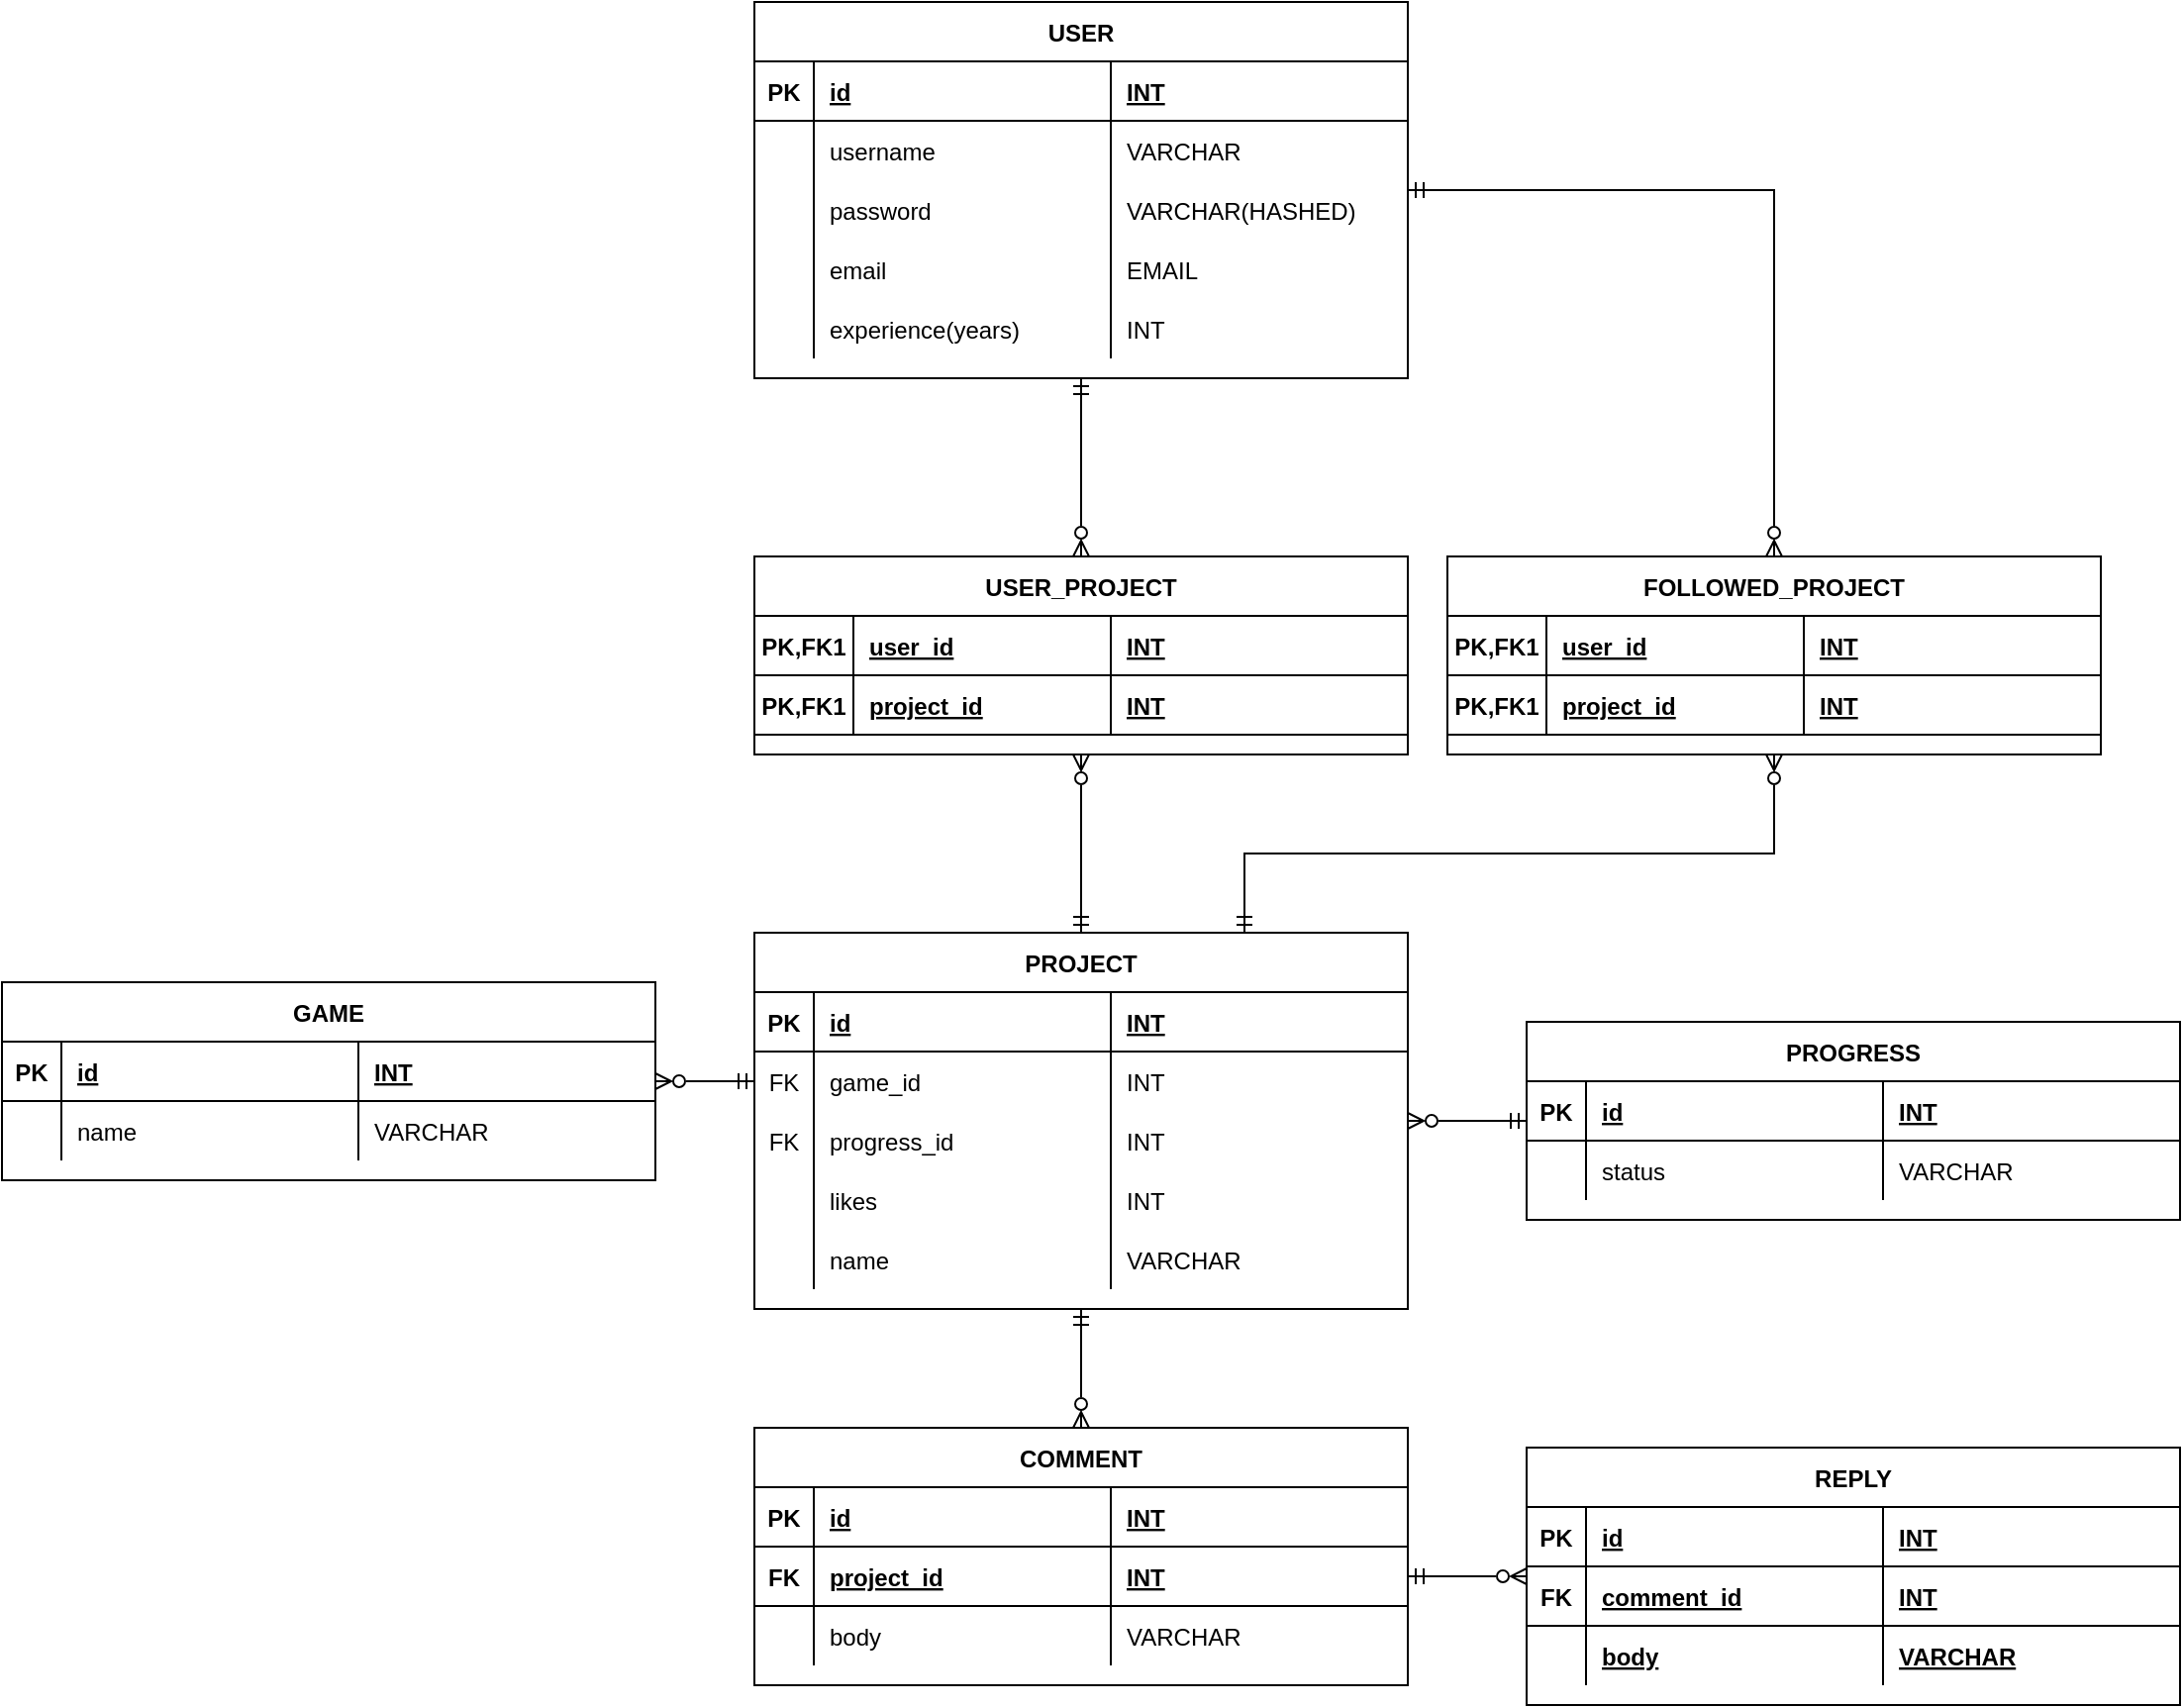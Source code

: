<mxfile scale="1.5" border="0" version="15.8.7" type="device"><diagram name="Page-1" id="9f46799a-70d6-7492-0946-bef42562c5a5"><mxGraphModel dx="1977" dy="1084" grid="1" gridSize="10" guides="1" tooltips="1" connect="1" arrows="1" fold="1" page="1" pageScale="1" pageWidth="1100" pageHeight="850" background="none" math="0" shadow="0"><root><mxCell id="0"/><mxCell id="1" parent="0"/><mxCell id="afd4-kFARXXkEoCBPE-Z-141" style="edgeStyle=orthogonalEdgeStyle;rounded=0;orthogonalLoop=1;jettySize=auto;html=1;entryX=0.5;entryY=0;entryDx=0;entryDy=0;startArrow=ERmandOne;startFill=0;endArrow=ERzeroToMany;endFill=0;" edge="1" parent="1" source="afd4-kFARXXkEoCBPE-Z-1" target="afd4-kFARXXkEoCBPE-Z-22"><mxGeometry relative="1" as="geometry"/></mxCell><mxCell id="afd4-kFARXXkEoCBPE-Z-145" style="edgeStyle=orthogonalEdgeStyle;rounded=0;orthogonalLoop=1;jettySize=auto;html=1;entryX=0.5;entryY=0;entryDx=0;entryDy=0;startArrow=ERmandOne;startFill=0;endArrow=ERzeroToMany;endFill=0;" edge="1" parent="1" source="afd4-kFARXXkEoCBPE-Z-1" target="afd4-kFARXXkEoCBPE-Z-72"><mxGeometry relative="1" as="geometry"/></mxCell><mxCell id="afd4-kFARXXkEoCBPE-Z-1" value="USER" style="shape=table;startSize=30;container=1;collapsible=1;childLayout=tableLayout;fixedRows=1;rowLines=0;fontStyle=1;align=center;resizeLast=1;" vertex="1" parent="1"><mxGeometry x="410" y="10" width="330" height="190" as="geometry"><mxRectangle x="410" y="10" width="70" height="30" as="alternateBounds"/></mxGeometry></mxCell><mxCell id="afd4-kFARXXkEoCBPE-Z-2" value="" style="shape=partialRectangle;collapsible=0;dropTarget=0;pointerEvents=0;fillColor=none;top=0;left=0;bottom=1;right=0;points=[[0,0.5],[1,0.5]];portConstraint=eastwest;" vertex="1" parent="afd4-kFARXXkEoCBPE-Z-1"><mxGeometry y="30" width="330" height="30" as="geometry"/></mxCell><mxCell id="afd4-kFARXXkEoCBPE-Z-3" value="PK" style="shape=partialRectangle;connectable=0;fillColor=none;top=0;left=0;bottom=0;right=0;fontStyle=1;overflow=hidden;" vertex="1" parent="afd4-kFARXXkEoCBPE-Z-2"><mxGeometry width="30" height="30" as="geometry"><mxRectangle width="30" height="30" as="alternateBounds"/></mxGeometry></mxCell><mxCell id="afd4-kFARXXkEoCBPE-Z-4" value="id" style="shape=partialRectangle;connectable=0;fillColor=none;top=0;left=0;bottom=0;right=0;align=left;spacingLeft=6;fontStyle=5;overflow=hidden;" vertex="1" parent="afd4-kFARXXkEoCBPE-Z-2"><mxGeometry x="30" width="150" height="30" as="geometry"><mxRectangle width="150" height="30" as="alternateBounds"/></mxGeometry></mxCell><mxCell id="afd4-kFARXXkEoCBPE-Z-17" value="INT" style="shape=partialRectangle;connectable=0;fillColor=none;top=0;left=0;bottom=0;right=0;align=left;spacingLeft=6;fontStyle=5;overflow=hidden;" vertex="1" parent="afd4-kFARXXkEoCBPE-Z-2"><mxGeometry x="180" width="150" height="30" as="geometry"><mxRectangle width="150" height="30" as="alternateBounds"/></mxGeometry></mxCell><mxCell id="afd4-kFARXXkEoCBPE-Z-5" value="" style="shape=partialRectangle;collapsible=0;dropTarget=0;pointerEvents=0;fillColor=none;top=0;left=0;bottom=0;right=0;points=[[0,0.5],[1,0.5]];portConstraint=eastwest;" vertex="1" parent="afd4-kFARXXkEoCBPE-Z-1"><mxGeometry y="60" width="330" height="30" as="geometry"/></mxCell><mxCell id="afd4-kFARXXkEoCBPE-Z-6" value="" style="shape=partialRectangle;connectable=0;fillColor=none;top=0;left=0;bottom=0;right=0;editable=1;overflow=hidden;" vertex="1" parent="afd4-kFARXXkEoCBPE-Z-5"><mxGeometry width="30" height="30" as="geometry"><mxRectangle width="30" height="30" as="alternateBounds"/></mxGeometry></mxCell><mxCell id="afd4-kFARXXkEoCBPE-Z-7" value="username" style="shape=partialRectangle;connectable=0;fillColor=none;top=0;left=0;bottom=0;right=0;align=left;spacingLeft=6;overflow=hidden;" vertex="1" parent="afd4-kFARXXkEoCBPE-Z-5"><mxGeometry x="30" width="150" height="30" as="geometry"><mxRectangle width="150" height="30" as="alternateBounds"/></mxGeometry></mxCell><mxCell id="afd4-kFARXXkEoCBPE-Z-18" value="VARCHAR" style="shape=partialRectangle;connectable=0;fillColor=none;top=0;left=0;bottom=0;right=0;align=left;spacingLeft=6;overflow=hidden;" vertex="1" parent="afd4-kFARXXkEoCBPE-Z-5"><mxGeometry x="180" width="150" height="30" as="geometry"><mxRectangle width="150" height="30" as="alternateBounds"/></mxGeometry></mxCell><mxCell id="afd4-kFARXXkEoCBPE-Z-8" value="" style="shape=partialRectangle;collapsible=0;dropTarget=0;pointerEvents=0;fillColor=none;top=0;left=0;bottom=0;right=0;points=[[0,0.5],[1,0.5]];portConstraint=eastwest;" vertex="1" parent="afd4-kFARXXkEoCBPE-Z-1"><mxGeometry y="90" width="330" height="30" as="geometry"/></mxCell><mxCell id="afd4-kFARXXkEoCBPE-Z-9" value="" style="shape=partialRectangle;connectable=0;fillColor=none;top=0;left=0;bottom=0;right=0;editable=1;overflow=hidden;" vertex="1" parent="afd4-kFARXXkEoCBPE-Z-8"><mxGeometry width="30" height="30" as="geometry"><mxRectangle width="30" height="30" as="alternateBounds"/></mxGeometry></mxCell><mxCell id="afd4-kFARXXkEoCBPE-Z-10" value="password" style="shape=partialRectangle;connectable=0;fillColor=none;top=0;left=0;bottom=0;right=0;align=left;spacingLeft=6;overflow=hidden;" vertex="1" parent="afd4-kFARXXkEoCBPE-Z-8"><mxGeometry x="30" width="150" height="30" as="geometry"><mxRectangle width="150" height="30" as="alternateBounds"/></mxGeometry></mxCell><mxCell id="afd4-kFARXXkEoCBPE-Z-19" value="VARCHAR(HASHED)" style="shape=partialRectangle;connectable=0;fillColor=none;top=0;left=0;bottom=0;right=0;align=left;spacingLeft=6;overflow=hidden;" vertex="1" parent="afd4-kFARXXkEoCBPE-Z-8"><mxGeometry x="180" width="150" height="30" as="geometry"><mxRectangle width="150" height="30" as="alternateBounds"/></mxGeometry></mxCell><mxCell id="afd4-kFARXXkEoCBPE-Z-11" value="" style="shape=partialRectangle;collapsible=0;dropTarget=0;pointerEvents=0;fillColor=none;top=0;left=0;bottom=0;right=0;points=[[0,0.5],[1,0.5]];portConstraint=eastwest;" vertex="1" parent="afd4-kFARXXkEoCBPE-Z-1"><mxGeometry y="120" width="330" height="30" as="geometry"/></mxCell><mxCell id="afd4-kFARXXkEoCBPE-Z-12" value="" style="shape=partialRectangle;connectable=0;fillColor=none;top=0;left=0;bottom=0;right=0;editable=1;overflow=hidden;" vertex="1" parent="afd4-kFARXXkEoCBPE-Z-11"><mxGeometry width="30" height="30" as="geometry"><mxRectangle width="30" height="30" as="alternateBounds"/></mxGeometry></mxCell><mxCell id="afd4-kFARXXkEoCBPE-Z-13" value="email" style="shape=partialRectangle;connectable=0;fillColor=none;top=0;left=0;bottom=0;right=0;align=left;spacingLeft=6;overflow=hidden;" vertex="1" parent="afd4-kFARXXkEoCBPE-Z-11"><mxGeometry x="30" width="150" height="30" as="geometry"><mxRectangle width="150" height="30" as="alternateBounds"/></mxGeometry></mxCell><mxCell id="afd4-kFARXXkEoCBPE-Z-20" value="EMAIL" style="shape=partialRectangle;connectable=0;fillColor=none;top=0;left=0;bottom=0;right=0;align=left;spacingLeft=6;overflow=hidden;" vertex="1" parent="afd4-kFARXXkEoCBPE-Z-11"><mxGeometry x="180" width="150" height="30" as="geometry"><mxRectangle width="150" height="30" as="alternateBounds"/></mxGeometry></mxCell><mxCell id="afd4-kFARXXkEoCBPE-Z-14" value="" style="shape=partialRectangle;collapsible=0;dropTarget=0;pointerEvents=0;fillColor=none;top=0;left=0;bottom=0;right=0;points=[[0,0.5],[1,0.5]];portConstraint=eastwest;" vertex="1" parent="afd4-kFARXXkEoCBPE-Z-1"><mxGeometry y="150" width="330" height="30" as="geometry"/></mxCell><mxCell id="afd4-kFARXXkEoCBPE-Z-15" value="" style="shape=partialRectangle;connectable=0;fillColor=none;top=0;left=0;bottom=0;right=0;editable=1;overflow=hidden;" vertex="1" parent="afd4-kFARXXkEoCBPE-Z-14"><mxGeometry width="30" height="30" as="geometry"><mxRectangle width="30" height="30" as="alternateBounds"/></mxGeometry></mxCell><mxCell id="afd4-kFARXXkEoCBPE-Z-16" value="experience(years)" style="shape=partialRectangle;connectable=0;fillColor=none;top=0;left=0;bottom=0;right=0;align=left;spacingLeft=6;overflow=hidden;" vertex="1" parent="afd4-kFARXXkEoCBPE-Z-14"><mxGeometry x="30" width="150" height="30" as="geometry"><mxRectangle width="150" height="30" as="alternateBounds"/></mxGeometry></mxCell><mxCell id="afd4-kFARXXkEoCBPE-Z-21" value="INT" style="shape=partialRectangle;connectable=0;fillColor=none;top=0;left=0;bottom=0;right=0;align=left;spacingLeft=6;overflow=hidden;" vertex="1" parent="afd4-kFARXXkEoCBPE-Z-14"><mxGeometry x="180" width="150" height="30" as="geometry"><mxRectangle width="150" height="30" as="alternateBounds"/></mxGeometry></mxCell><mxCell id="afd4-kFARXXkEoCBPE-Z-22" value="USER_PROJECT" style="shape=table;startSize=30;container=1;collapsible=1;childLayout=tableLayout;fixedRows=1;rowLines=0;fontStyle=1;align=center;resizeLast=1;" vertex="1" parent="1"><mxGeometry x="410" y="290" width="330" height="100" as="geometry"><mxRectangle x="410" y="10" width="70" height="30" as="alternateBounds"/></mxGeometry></mxCell><mxCell id="afd4-kFARXXkEoCBPE-Z-23" value="" style="shape=partialRectangle;collapsible=0;dropTarget=0;pointerEvents=0;fillColor=none;top=0;left=0;bottom=1;right=0;points=[[0,0.5],[1,0.5]];portConstraint=eastwest;" vertex="1" parent="afd4-kFARXXkEoCBPE-Z-22"><mxGeometry y="30" width="330" height="30" as="geometry"/></mxCell><mxCell id="afd4-kFARXXkEoCBPE-Z-24" value="PK,FK1" style="shape=partialRectangle;connectable=0;fillColor=none;top=0;left=0;bottom=0;right=0;fontStyle=1;overflow=hidden;" vertex="1" parent="afd4-kFARXXkEoCBPE-Z-23"><mxGeometry width="50" height="30" as="geometry"><mxRectangle width="50" height="30" as="alternateBounds"/></mxGeometry></mxCell><mxCell id="afd4-kFARXXkEoCBPE-Z-25" value="user_id" style="shape=partialRectangle;connectable=0;fillColor=none;top=0;left=0;bottom=0;right=0;align=left;spacingLeft=6;fontStyle=5;overflow=hidden;" vertex="1" parent="afd4-kFARXXkEoCBPE-Z-23"><mxGeometry x="50" width="130" height="30" as="geometry"><mxRectangle width="130" height="30" as="alternateBounds"/></mxGeometry></mxCell><mxCell id="afd4-kFARXXkEoCBPE-Z-26" value="INT" style="shape=partialRectangle;connectable=0;fillColor=none;top=0;left=0;bottom=0;right=0;align=left;spacingLeft=6;fontStyle=5;overflow=hidden;" vertex="1" parent="afd4-kFARXXkEoCBPE-Z-23"><mxGeometry x="180" width="150" height="30" as="geometry"><mxRectangle width="150" height="30" as="alternateBounds"/></mxGeometry></mxCell><mxCell id="afd4-kFARXXkEoCBPE-Z-43" value="" style="shape=partialRectangle;collapsible=0;dropTarget=0;pointerEvents=0;fillColor=none;top=0;left=0;bottom=1;right=0;points=[[0,0.5],[1,0.5]];portConstraint=eastwest;" vertex="1" parent="afd4-kFARXXkEoCBPE-Z-22"><mxGeometry y="60" width="330" height="30" as="geometry"/></mxCell><mxCell id="afd4-kFARXXkEoCBPE-Z-44" value="PK,FK1" style="shape=partialRectangle;connectable=0;fillColor=none;top=0;left=0;bottom=0;right=0;fontStyle=1;overflow=hidden;" vertex="1" parent="afd4-kFARXXkEoCBPE-Z-43"><mxGeometry width="50" height="30" as="geometry"><mxRectangle width="50" height="30" as="alternateBounds"/></mxGeometry></mxCell><mxCell id="afd4-kFARXXkEoCBPE-Z-45" value="project_id" style="shape=partialRectangle;connectable=0;fillColor=none;top=0;left=0;bottom=0;right=0;align=left;spacingLeft=6;fontStyle=5;overflow=hidden;" vertex="1" parent="afd4-kFARXXkEoCBPE-Z-43"><mxGeometry x="50" width="130" height="30" as="geometry"><mxRectangle width="130" height="30" as="alternateBounds"/></mxGeometry></mxCell><mxCell id="afd4-kFARXXkEoCBPE-Z-46" value="INT" style="shape=partialRectangle;connectable=0;fillColor=none;top=0;left=0;bottom=0;right=0;align=left;spacingLeft=6;fontStyle=5;overflow=hidden;" vertex="1" parent="afd4-kFARXXkEoCBPE-Z-43"><mxGeometry x="180" width="150" height="30" as="geometry"><mxRectangle width="150" height="30" as="alternateBounds"/></mxGeometry></mxCell><mxCell id="afd4-kFARXXkEoCBPE-Z-143" style="edgeStyle=orthogonalEdgeStyle;rounded=0;orthogonalLoop=1;jettySize=auto;html=1;startArrow=ERmandOne;startFill=0;endArrow=ERzeroToMany;endFill=0;entryX=0.5;entryY=1;entryDx=0;entryDy=0;" edge="1" parent="1" source="afd4-kFARXXkEoCBPE-Z-51" target="afd4-kFARXXkEoCBPE-Z-22"><mxGeometry relative="1" as="geometry"><mxPoint x="660" y="400.0" as="targetPoint"/></mxGeometry></mxCell><mxCell id="afd4-kFARXXkEoCBPE-Z-146" style="edgeStyle=orthogonalEdgeStyle;rounded=0;orthogonalLoop=1;jettySize=auto;html=1;entryX=0.5;entryY=1;entryDx=0;entryDy=0;startArrow=ERmandOne;startFill=0;endArrow=ERzeroToMany;endFill=0;exitX=0.75;exitY=0;exitDx=0;exitDy=0;" edge="1" parent="1" source="afd4-kFARXXkEoCBPE-Z-51" target="afd4-kFARXXkEoCBPE-Z-72"><mxGeometry relative="1" as="geometry"><Array as="points"><mxPoint x="657" y="440"/><mxPoint x="925" y="440"/></Array></mxGeometry></mxCell><mxCell id="afd4-kFARXXkEoCBPE-Z-148" style="edgeStyle=orthogonalEdgeStyle;rounded=0;orthogonalLoop=1;jettySize=auto;html=1;startArrow=ERzeroToMany;startFill=0;endArrow=ERmandOne;endFill=0;" edge="1" parent="1" source="afd4-kFARXXkEoCBPE-Z-51" target="afd4-kFARXXkEoCBPE-Z-81"><mxGeometry relative="1" as="geometry"/></mxCell><mxCell id="afd4-kFARXXkEoCBPE-Z-159" style="edgeStyle=orthogonalEdgeStyle;rounded=0;orthogonalLoop=1;jettySize=auto;html=1;entryX=0.5;entryY=0;entryDx=0;entryDy=0;startArrow=ERmandOne;startFill=0;endArrow=ERzeroToMany;endFill=0;" edge="1" parent="1" source="afd4-kFARXXkEoCBPE-Z-51" target="afd4-kFARXXkEoCBPE-Z-111"><mxGeometry relative="1" as="geometry"/></mxCell><mxCell id="afd4-kFARXXkEoCBPE-Z-51" value="PROJECT" style="shape=table;startSize=30;container=1;collapsible=1;childLayout=tableLayout;fixedRows=1;rowLines=0;fontStyle=1;align=center;resizeLast=1;" vertex="1" parent="1"><mxGeometry x="410" y="480" width="330" height="190" as="geometry"><mxRectangle x="410" y="10" width="70" height="30" as="alternateBounds"/></mxGeometry></mxCell><mxCell id="afd4-kFARXXkEoCBPE-Z-52" value="" style="shape=partialRectangle;collapsible=0;dropTarget=0;pointerEvents=0;fillColor=none;top=0;left=0;bottom=1;right=0;points=[[0,0.5],[1,0.5]];portConstraint=eastwest;" vertex="1" parent="afd4-kFARXXkEoCBPE-Z-51"><mxGeometry y="30" width="330" height="30" as="geometry"/></mxCell><mxCell id="afd4-kFARXXkEoCBPE-Z-53" value="PK" style="shape=partialRectangle;connectable=0;fillColor=none;top=0;left=0;bottom=0;right=0;fontStyle=1;overflow=hidden;" vertex="1" parent="afd4-kFARXXkEoCBPE-Z-52"><mxGeometry width="30" height="30" as="geometry"><mxRectangle width="30" height="30" as="alternateBounds"/></mxGeometry></mxCell><mxCell id="afd4-kFARXXkEoCBPE-Z-54" value="id" style="shape=partialRectangle;connectable=0;fillColor=none;top=0;left=0;bottom=0;right=0;align=left;spacingLeft=6;fontStyle=5;overflow=hidden;" vertex="1" parent="afd4-kFARXXkEoCBPE-Z-52"><mxGeometry x="30" width="150" height="30" as="geometry"><mxRectangle width="150" height="30" as="alternateBounds"/></mxGeometry></mxCell><mxCell id="afd4-kFARXXkEoCBPE-Z-55" value="INT" style="shape=partialRectangle;connectable=0;fillColor=none;top=0;left=0;bottom=0;right=0;align=left;spacingLeft=6;fontStyle=5;overflow=hidden;" vertex="1" parent="afd4-kFARXXkEoCBPE-Z-52"><mxGeometry x="180" width="150" height="30" as="geometry"><mxRectangle width="150" height="30" as="alternateBounds"/></mxGeometry></mxCell><mxCell id="afd4-kFARXXkEoCBPE-Z-56" value="" style="shape=partialRectangle;collapsible=0;dropTarget=0;pointerEvents=0;fillColor=none;top=0;left=0;bottom=0;right=0;points=[[0,0.5],[1,0.5]];portConstraint=eastwest;" vertex="1" parent="afd4-kFARXXkEoCBPE-Z-51"><mxGeometry y="60" width="330" height="30" as="geometry"/></mxCell><mxCell id="afd4-kFARXXkEoCBPE-Z-57" value="FK" style="shape=partialRectangle;connectable=0;fillColor=none;top=0;left=0;bottom=0;right=0;editable=1;overflow=hidden;" vertex="1" parent="afd4-kFARXXkEoCBPE-Z-56"><mxGeometry width="30" height="30" as="geometry"><mxRectangle width="30" height="30" as="alternateBounds"/></mxGeometry></mxCell><mxCell id="afd4-kFARXXkEoCBPE-Z-58" value="game_id" style="shape=partialRectangle;connectable=0;fillColor=none;top=0;left=0;bottom=0;right=0;align=left;spacingLeft=6;overflow=hidden;" vertex="1" parent="afd4-kFARXXkEoCBPE-Z-56"><mxGeometry x="30" width="150" height="30" as="geometry"><mxRectangle width="150" height="30" as="alternateBounds"/></mxGeometry></mxCell><mxCell id="afd4-kFARXXkEoCBPE-Z-59" value="INT" style="shape=partialRectangle;connectable=0;fillColor=none;top=0;left=0;bottom=0;right=0;align=left;spacingLeft=6;overflow=hidden;" vertex="1" parent="afd4-kFARXXkEoCBPE-Z-56"><mxGeometry x="180" width="150" height="30" as="geometry"><mxRectangle width="150" height="30" as="alternateBounds"/></mxGeometry></mxCell><mxCell id="afd4-kFARXXkEoCBPE-Z-60" value="" style="shape=partialRectangle;collapsible=0;dropTarget=0;pointerEvents=0;fillColor=none;top=0;left=0;bottom=0;right=0;points=[[0,0.5],[1,0.5]];portConstraint=eastwest;" vertex="1" parent="afd4-kFARXXkEoCBPE-Z-51"><mxGeometry y="90" width="330" height="30" as="geometry"/></mxCell><mxCell id="afd4-kFARXXkEoCBPE-Z-61" value="FK" style="shape=partialRectangle;connectable=0;fillColor=none;top=0;left=0;bottom=0;right=0;editable=1;overflow=hidden;" vertex="1" parent="afd4-kFARXXkEoCBPE-Z-60"><mxGeometry width="30" height="30" as="geometry"><mxRectangle width="30" height="30" as="alternateBounds"/></mxGeometry></mxCell><mxCell id="afd4-kFARXXkEoCBPE-Z-62" value="progress_id" style="shape=partialRectangle;connectable=0;fillColor=none;top=0;left=0;bottom=0;right=0;align=left;spacingLeft=6;overflow=hidden;" vertex="1" parent="afd4-kFARXXkEoCBPE-Z-60"><mxGeometry x="30" width="150" height="30" as="geometry"><mxRectangle width="150" height="30" as="alternateBounds"/></mxGeometry></mxCell><mxCell id="afd4-kFARXXkEoCBPE-Z-63" value="INT" style="shape=partialRectangle;connectable=0;fillColor=none;top=0;left=0;bottom=0;right=0;align=left;spacingLeft=6;overflow=hidden;" vertex="1" parent="afd4-kFARXXkEoCBPE-Z-60"><mxGeometry x="180" width="150" height="30" as="geometry"><mxRectangle width="150" height="30" as="alternateBounds"/></mxGeometry></mxCell><mxCell id="afd4-kFARXXkEoCBPE-Z-64" value="" style="shape=partialRectangle;collapsible=0;dropTarget=0;pointerEvents=0;fillColor=none;top=0;left=0;bottom=0;right=0;points=[[0,0.5],[1,0.5]];portConstraint=eastwest;" vertex="1" parent="afd4-kFARXXkEoCBPE-Z-51"><mxGeometry y="120" width="330" height="30" as="geometry"/></mxCell><mxCell id="afd4-kFARXXkEoCBPE-Z-65" value="" style="shape=partialRectangle;connectable=0;fillColor=none;top=0;left=0;bottom=0;right=0;editable=1;overflow=hidden;" vertex="1" parent="afd4-kFARXXkEoCBPE-Z-64"><mxGeometry width="30" height="30" as="geometry"><mxRectangle width="30" height="30" as="alternateBounds"/></mxGeometry></mxCell><mxCell id="afd4-kFARXXkEoCBPE-Z-66" value="likes" style="shape=partialRectangle;connectable=0;fillColor=none;top=0;left=0;bottom=0;right=0;align=left;spacingLeft=6;overflow=hidden;" vertex="1" parent="afd4-kFARXXkEoCBPE-Z-64"><mxGeometry x="30" width="150" height="30" as="geometry"><mxRectangle width="150" height="30" as="alternateBounds"/></mxGeometry></mxCell><mxCell id="afd4-kFARXXkEoCBPE-Z-67" value="INT" style="shape=partialRectangle;connectable=0;fillColor=none;top=0;left=0;bottom=0;right=0;align=left;spacingLeft=6;overflow=hidden;" vertex="1" parent="afd4-kFARXXkEoCBPE-Z-64"><mxGeometry x="180" width="150" height="30" as="geometry"><mxRectangle width="150" height="30" as="alternateBounds"/></mxGeometry></mxCell><mxCell id="afd4-kFARXXkEoCBPE-Z-68" value="" style="shape=partialRectangle;collapsible=0;dropTarget=0;pointerEvents=0;fillColor=none;top=0;left=0;bottom=0;right=0;points=[[0,0.5],[1,0.5]];portConstraint=eastwest;" vertex="1" parent="afd4-kFARXXkEoCBPE-Z-51"><mxGeometry y="150" width="330" height="30" as="geometry"/></mxCell><mxCell id="afd4-kFARXXkEoCBPE-Z-69" value="" style="shape=partialRectangle;connectable=0;fillColor=none;top=0;left=0;bottom=0;right=0;editable=1;overflow=hidden;" vertex="1" parent="afd4-kFARXXkEoCBPE-Z-68"><mxGeometry width="30" height="30" as="geometry"><mxRectangle width="30" height="30" as="alternateBounds"/></mxGeometry></mxCell><mxCell id="afd4-kFARXXkEoCBPE-Z-70" value="name" style="shape=partialRectangle;connectable=0;fillColor=none;top=0;left=0;bottom=0;right=0;align=left;spacingLeft=6;overflow=hidden;" vertex="1" parent="afd4-kFARXXkEoCBPE-Z-68"><mxGeometry x="30" width="150" height="30" as="geometry"><mxRectangle width="150" height="30" as="alternateBounds"/></mxGeometry></mxCell><mxCell id="afd4-kFARXXkEoCBPE-Z-71" value="VARCHAR" style="shape=partialRectangle;connectable=0;fillColor=none;top=0;left=0;bottom=0;right=0;align=left;spacingLeft=6;overflow=hidden;" vertex="1" parent="afd4-kFARXXkEoCBPE-Z-68"><mxGeometry x="180" width="150" height="30" as="geometry"><mxRectangle width="150" height="30" as="alternateBounds"/></mxGeometry></mxCell><mxCell id="afd4-kFARXXkEoCBPE-Z-72" value="FOLLOWED_PROJECT" style="shape=table;startSize=30;container=1;collapsible=1;childLayout=tableLayout;fixedRows=1;rowLines=0;fontStyle=1;align=center;resizeLast=1;" vertex="1" parent="1"><mxGeometry x="760" y="290" width="330" height="100" as="geometry"><mxRectangle x="410" y="10" width="70" height="30" as="alternateBounds"/></mxGeometry></mxCell><mxCell id="afd4-kFARXXkEoCBPE-Z-73" value="" style="shape=partialRectangle;collapsible=0;dropTarget=0;pointerEvents=0;fillColor=none;top=0;left=0;bottom=1;right=0;points=[[0,0.5],[1,0.5]];portConstraint=eastwest;" vertex="1" parent="afd4-kFARXXkEoCBPE-Z-72"><mxGeometry y="30" width="330" height="30" as="geometry"/></mxCell><mxCell id="afd4-kFARXXkEoCBPE-Z-74" value="PK,FK1" style="shape=partialRectangle;connectable=0;fillColor=none;top=0;left=0;bottom=0;right=0;fontStyle=1;overflow=hidden;" vertex="1" parent="afd4-kFARXXkEoCBPE-Z-73"><mxGeometry width="50" height="30" as="geometry"><mxRectangle width="50" height="30" as="alternateBounds"/></mxGeometry></mxCell><mxCell id="afd4-kFARXXkEoCBPE-Z-75" value="user_id" style="shape=partialRectangle;connectable=0;fillColor=none;top=0;left=0;bottom=0;right=0;align=left;spacingLeft=6;fontStyle=5;overflow=hidden;" vertex="1" parent="afd4-kFARXXkEoCBPE-Z-73"><mxGeometry x="50" width="130" height="30" as="geometry"><mxRectangle width="130" height="30" as="alternateBounds"/></mxGeometry></mxCell><mxCell id="afd4-kFARXXkEoCBPE-Z-76" value="INT" style="shape=partialRectangle;connectable=0;fillColor=none;top=0;left=0;bottom=0;right=0;align=left;spacingLeft=6;fontStyle=5;overflow=hidden;" vertex="1" parent="afd4-kFARXXkEoCBPE-Z-73"><mxGeometry x="180" width="150" height="30" as="geometry"><mxRectangle width="150" height="30" as="alternateBounds"/></mxGeometry></mxCell><mxCell id="afd4-kFARXXkEoCBPE-Z-77" value="" style="shape=partialRectangle;collapsible=0;dropTarget=0;pointerEvents=0;fillColor=none;top=0;left=0;bottom=1;right=0;points=[[0,0.5],[1,0.5]];portConstraint=eastwest;" vertex="1" parent="afd4-kFARXXkEoCBPE-Z-72"><mxGeometry y="60" width="330" height="30" as="geometry"/></mxCell><mxCell id="afd4-kFARXXkEoCBPE-Z-78" value="PK,FK1" style="shape=partialRectangle;connectable=0;fillColor=none;top=0;left=0;bottom=0;right=0;fontStyle=1;overflow=hidden;" vertex="1" parent="afd4-kFARXXkEoCBPE-Z-77"><mxGeometry width="50" height="30" as="geometry"><mxRectangle width="50" height="30" as="alternateBounds"/></mxGeometry></mxCell><mxCell id="afd4-kFARXXkEoCBPE-Z-79" value="project_id" style="shape=partialRectangle;connectable=0;fillColor=none;top=0;left=0;bottom=0;right=0;align=left;spacingLeft=6;fontStyle=5;overflow=hidden;" vertex="1" parent="afd4-kFARXXkEoCBPE-Z-77"><mxGeometry x="50" width="130" height="30" as="geometry"><mxRectangle width="130" height="30" as="alternateBounds"/></mxGeometry></mxCell><mxCell id="afd4-kFARXXkEoCBPE-Z-80" value="INT" style="shape=partialRectangle;connectable=0;fillColor=none;top=0;left=0;bottom=0;right=0;align=left;spacingLeft=6;fontStyle=5;overflow=hidden;" vertex="1" parent="afd4-kFARXXkEoCBPE-Z-77"><mxGeometry x="180" width="150" height="30" as="geometry"><mxRectangle width="150" height="30" as="alternateBounds"/></mxGeometry></mxCell><mxCell id="afd4-kFARXXkEoCBPE-Z-81" value="PROGRESS" style="shape=table;startSize=30;container=1;collapsible=1;childLayout=tableLayout;fixedRows=1;rowLines=0;fontStyle=1;align=center;resizeLast=1;" vertex="1" parent="1"><mxGeometry x="800" y="525" width="330" height="100" as="geometry"><mxRectangle x="410" y="10" width="70" height="30" as="alternateBounds"/></mxGeometry></mxCell><mxCell id="afd4-kFARXXkEoCBPE-Z-82" value="" style="shape=partialRectangle;collapsible=0;dropTarget=0;pointerEvents=0;fillColor=none;top=0;left=0;bottom=1;right=0;points=[[0,0.5],[1,0.5]];portConstraint=eastwest;" vertex="1" parent="afd4-kFARXXkEoCBPE-Z-81"><mxGeometry y="30" width="330" height="30" as="geometry"/></mxCell><mxCell id="afd4-kFARXXkEoCBPE-Z-83" value="PK" style="shape=partialRectangle;connectable=0;fillColor=none;top=0;left=0;bottom=0;right=0;fontStyle=1;overflow=hidden;" vertex="1" parent="afd4-kFARXXkEoCBPE-Z-82"><mxGeometry width="30" height="30" as="geometry"><mxRectangle width="30" height="30" as="alternateBounds"/></mxGeometry></mxCell><mxCell id="afd4-kFARXXkEoCBPE-Z-84" value="id" style="shape=partialRectangle;connectable=0;fillColor=none;top=0;left=0;bottom=0;right=0;align=left;spacingLeft=6;fontStyle=5;overflow=hidden;" vertex="1" parent="afd4-kFARXXkEoCBPE-Z-82"><mxGeometry x="30" width="150" height="30" as="geometry"><mxRectangle width="150" height="30" as="alternateBounds"/></mxGeometry></mxCell><mxCell id="afd4-kFARXXkEoCBPE-Z-85" value="INT" style="shape=partialRectangle;connectable=0;fillColor=none;top=0;left=0;bottom=0;right=0;align=left;spacingLeft=6;fontStyle=5;overflow=hidden;" vertex="1" parent="afd4-kFARXXkEoCBPE-Z-82"><mxGeometry x="180" width="150" height="30" as="geometry"><mxRectangle width="150" height="30" as="alternateBounds"/></mxGeometry></mxCell><mxCell id="afd4-kFARXXkEoCBPE-Z-86" value="" style="shape=partialRectangle;collapsible=0;dropTarget=0;pointerEvents=0;fillColor=none;top=0;left=0;bottom=0;right=0;points=[[0,0.5],[1,0.5]];portConstraint=eastwest;" vertex="1" parent="afd4-kFARXXkEoCBPE-Z-81"><mxGeometry y="60" width="330" height="30" as="geometry"/></mxCell><mxCell id="afd4-kFARXXkEoCBPE-Z-87" value="" style="shape=partialRectangle;connectable=0;fillColor=none;top=0;left=0;bottom=0;right=0;editable=1;overflow=hidden;" vertex="1" parent="afd4-kFARXXkEoCBPE-Z-86"><mxGeometry width="30" height="30" as="geometry"><mxRectangle width="30" height="30" as="alternateBounds"/></mxGeometry></mxCell><mxCell id="afd4-kFARXXkEoCBPE-Z-88" value="status" style="shape=partialRectangle;connectable=0;fillColor=none;top=0;left=0;bottom=0;right=0;align=left;spacingLeft=6;overflow=hidden;" vertex="1" parent="afd4-kFARXXkEoCBPE-Z-86"><mxGeometry x="30" width="150" height="30" as="geometry"><mxRectangle width="150" height="30" as="alternateBounds"/></mxGeometry></mxCell><mxCell id="afd4-kFARXXkEoCBPE-Z-89" value="VARCHAR" style="shape=partialRectangle;connectable=0;fillColor=none;top=0;left=0;bottom=0;right=0;align=left;spacingLeft=6;overflow=hidden;" vertex="1" parent="afd4-kFARXXkEoCBPE-Z-86"><mxGeometry x="180" width="150" height="30" as="geometry"><mxRectangle width="150" height="30" as="alternateBounds"/></mxGeometry></mxCell><mxCell id="afd4-kFARXXkEoCBPE-Z-150" style="edgeStyle=orthogonalEdgeStyle;rounded=0;orthogonalLoop=1;jettySize=auto;html=1;entryX=0;entryY=0.5;entryDx=0;entryDy=0;startArrow=ERzeroToMany;startFill=0;endArrow=ERmandOne;endFill=0;" edge="1" parent="1" source="afd4-kFARXXkEoCBPE-Z-102" target="afd4-kFARXXkEoCBPE-Z-56"><mxGeometry relative="1" as="geometry"/></mxCell><mxCell id="afd4-kFARXXkEoCBPE-Z-102" value="GAME" style="shape=table;startSize=30;container=1;collapsible=1;childLayout=tableLayout;fixedRows=1;rowLines=0;fontStyle=1;align=center;resizeLast=1;" vertex="1" parent="1"><mxGeometry x="30" y="505" width="330" height="100" as="geometry"><mxRectangle x="410" y="10" width="70" height="30" as="alternateBounds"/></mxGeometry></mxCell><mxCell id="afd4-kFARXXkEoCBPE-Z-103" value="" style="shape=partialRectangle;collapsible=0;dropTarget=0;pointerEvents=0;fillColor=none;top=0;left=0;bottom=1;right=0;points=[[0,0.5],[1,0.5]];portConstraint=eastwest;" vertex="1" parent="afd4-kFARXXkEoCBPE-Z-102"><mxGeometry y="30" width="330" height="30" as="geometry"/></mxCell><mxCell id="afd4-kFARXXkEoCBPE-Z-104" value="PK" style="shape=partialRectangle;connectable=0;fillColor=none;top=0;left=0;bottom=0;right=0;fontStyle=1;overflow=hidden;" vertex="1" parent="afd4-kFARXXkEoCBPE-Z-103"><mxGeometry width="30" height="30" as="geometry"><mxRectangle width="30" height="30" as="alternateBounds"/></mxGeometry></mxCell><mxCell id="afd4-kFARXXkEoCBPE-Z-105" value="id" style="shape=partialRectangle;connectable=0;fillColor=none;top=0;left=0;bottom=0;right=0;align=left;spacingLeft=6;fontStyle=5;overflow=hidden;" vertex="1" parent="afd4-kFARXXkEoCBPE-Z-103"><mxGeometry x="30" width="150" height="30" as="geometry"><mxRectangle width="150" height="30" as="alternateBounds"/></mxGeometry></mxCell><mxCell id="afd4-kFARXXkEoCBPE-Z-106" value="INT" style="shape=partialRectangle;connectable=0;fillColor=none;top=0;left=0;bottom=0;right=0;align=left;spacingLeft=6;fontStyle=5;overflow=hidden;" vertex="1" parent="afd4-kFARXXkEoCBPE-Z-103"><mxGeometry x="180" width="150" height="30" as="geometry"><mxRectangle width="150" height="30" as="alternateBounds"/></mxGeometry></mxCell><mxCell id="afd4-kFARXXkEoCBPE-Z-107" value="" style="shape=partialRectangle;collapsible=0;dropTarget=0;pointerEvents=0;fillColor=none;top=0;left=0;bottom=0;right=0;points=[[0,0.5],[1,0.5]];portConstraint=eastwest;" vertex="1" parent="afd4-kFARXXkEoCBPE-Z-102"><mxGeometry y="60" width="330" height="30" as="geometry"/></mxCell><mxCell id="afd4-kFARXXkEoCBPE-Z-108" value="" style="shape=partialRectangle;connectable=0;fillColor=none;top=0;left=0;bottom=0;right=0;editable=1;overflow=hidden;" vertex="1" parent="afd4-kFARXXkEoCBPE-Z-107"><mxGeometry width="30" height="30" as="geometry"><mxRectangle width="30" height="30" as="alternateBounds"/></mxGeometry></mxCell><mxCell id="afd4-kFARXXkEoCBPE-Z-109" value="name" style="shape=partialRectangle;connectable=0;fillColor=none;top=0;left=0;bottom=0;right=0;align=left;spacingLeft=6;overflow=hidden;" vertex="1" parent="afd4-kFARXXkEoCBPE-Z-107"><mxGeometry x="30" width="150" height="30" as="geometry"><mxRectangle width="150" height="30" as="alternateBounds"/></mxGeometry></mxCell><mxCell id="afd4-kFARXXkEoCBPE-Z-110" value="VARCHAR" style="shape=partialRectangle;connectable=0;fillColor=none;top=0;left=0;bottom=0;right=0;align=left;spacingLeft=6;overflow=hidden;" vertex="1" parent="afd4-kFARXXkEoCBPE-Z-107"><mxGeometry x="180" width="150" height="30" as="geometry"><mxRectangle width="150" height="30" as="alternateBounds"/></mxGeometry></mxCell><mxCell id="afd4-kFARXXkEoCBPE-Z-111" value="COMMENT" style="shape=table;startSize=30;container=1;collapsible=1;childLayout=tableLayout;fixedRows=1;rowLines=0;fontStyle=1;align=center;resizeLast=1;" vertex="1" parent="1"><mxGeometry x="410" y="730" width="330" height="130.0" as="geometry"><mxRectangle x="410" y="10" width="70" height="30" as="alternateBounds"/></mxGeometry></mxCell><mxCell id="afd4-kFARXXkEoCBPE-Z-112" value="" style="shape=partialRectangle;collapsible=0;dropTarget=0;pointerEvents=0;fillColor=none;top=0;left=0;bottom=1;right=0;points=[[0,0.5],[1,0.5]];portConstraint=eastwest;" vertex="1" parent="afd4-kFARXXkEoCBPE-Z-111"><mxGeometry y="30" width="330" height="30" as="geometry"/></mxCell><mxCell id="afd4-kFARXXkEoCBPE-Z-113" value="PK" style="shape=partialRectangle;connectable=0;fillColor=none;top=0;left=0;bottom=0;right=0;fontStyle=1;overflow=hidden;" vertex="1" parent="afd4-kFARXXkEoCBPE-Z-112"><mxGeometry width="30" height="30" as="geometry"><mxRectangle width="30" height="30" as="alternateBounds"/></mxGeometry></mxCell><mxCell id="afd4-kFARXXkEoCBPE-Z-114" value="id" style="shape=partialRectangle;connectable=0;fillColor=none;top=0;left=0;bottom=0;right=0;align=left;spacingLeft=6;fontStyle=5;overflow=hidden;" vertex="1" parent="afd4-kFARXXkEoCBPE-Z-112"><mxGeometry x="30" width="150" height="30" as="geometry"><mxRectangle width="150" height="30" as="alternateBounds"/></mxGeometry></mxCell><mxCell id="afd4-kFARXXkEoCBPE-Z-115" value="INT" style="shape=partialRectangle;connectable=0;fillColor=none;top=0;left=0;bottom=0;right=0;align=left;spacingLeft=6;fontStyle=5;overflow=hidden;" vertex="1" parent="afd4-kFARXXkEoCBPE-Z-112"><mxGeometry x="180" width="150" height="30" as="geometry"><mxRectangle width="150" height="30" as="alternateBounds"/></mxGeometry></mxCell><mxCell id="afd4-kFARXXkEoCBPE-Z-151" value="" style="shape=partialRectangle;collapsible=0;dropTarget=0;pointerEvents=0;fillColor=none;top=0;left=0;bottom=1;right=0;points=[[0,0.5],[1,0.5]];portConstraint=eastwest;" vertex="1" parent="afd4-kFARXXkEoCBPE-Z-111"><mxGeometry y="60" width="330" height="30" as="geometry"/></mxCell><mxCell id="afd4-kFARXXkEoCBPE-Z-152" value="FK" style="shape=partialRectangle;connectable=0;fillColor=none;top=0;left=0;bottom=0;right=0;fontStyle=1;overflow=hidden;" vertex="1" parent="afd4-kFARXXkEoCBPE-Z-151"><mxGeometry width="30" height="30" as="geometry"><mxRectangle width="30" height="30" as="alternateBounds"/></mxGeometry></mxCell><mxCell id="afd4-kFARXXkEoCBPE-Z-153" value="project_id" style="shape=partialRectangle;connectable=0;fillColor=none;top=0;left=0;bottom=0;right=0;align=left;spacingLeft=6;fontStyle=5;overflow=hidden;" vertex="1" parent="afd4-kFARXXkEoCBPE-Z-151"><mxGeometry x="30" width="150" height="30" as="geometry"><mxRectangle width="150" height="30" as="alternateBounds"/></mxGeometry></mxCell><mxCell id="afd4-kFARXXkEoCBPE-Z-154" value="INT" style="shape=partialRectangle;connectable=0;fillColor=none;top=0;left=0;bottom=0;right=0;align=left;spacingLeft=6;fontStyle=5;overflow=hidden;" vertex="1" parent="afd4-kFARXXkEoCBPE-Z-151"><mxGeometry x="180" width="150" height="30" as="geometry"><mxRectangle width="150" height="30" as="alternateBounds"/></mxGeometry></mxCell><mxCell id="afd4-kFARXXkEoCBPE-Z-155" value="" style="shape=partialRectangle;collapsible=0;dropTarget=0;pointerEvents=0;fillColor=none;top=0;left=0;bottom=0;right=0;points=[[0,0.5],[1,0.5]];portConstraint=eastwest;" vertex="1" parent="afd4-kFARXXkEoCBPE-Z-111"><mxGeometry y="90" width="330" height="30" as="geometry"/></mxCell><mxCell id="afd4-kFARXXkEoCBPE-Z-156" value="" style="shape=partialRectangle;connectable=0;fillColor=none;top=0;left=0;bottom=0;right=0;editable=1;overflow=hidden;" vertex="1" parent="afd4-kFARXXkEoCBPE-Z-155"><mxGeometry width="30" height="30" as="geometry"><mxRectangle width="30" height="30" as="alternateBounds"/></mxGeometry></mxCell><mxCell id="afd4-kFARXXkEoCBPE-Z-157" value="body" style="shape=partialRectangle;connectable=0;fillColor=none;top=0;left=0;bottom=0;right=0;align=left;spacingLeft=6;overflow=hidden;" vertex="1" parent="afd4-kFARXXkEoCBPE-Z-155"><mxGeometry x="30" width="150" height="30" as="geometry"><mxRectangle width="150" height="30" as="alternateBounds"/></mxGeometry></mxCell><mxCell id="afd4-kFARXXkEoCBPE-Z-158" value="VARCHAR" style="shape=partialRectangle;connectable=0;fillColor=none;top=0;left=0;bottom=0;right=0;align=left;spacingLeft=6;overflow=hidden;" vertex="1" parent="afd4-kFARXXkEoCBPE-Z-155"><mxGeometry x="180" width="150" height="30" as="geometry"><mxRectangle width="150" height="30" as="alternateBounds"/></mxGeometry></mxCell><mxCell id="afd4-kFARXXkEoCBPE-Z-120" value="REPLY" style="shape=table;startSize=30;container=1;collapsible=1;childLayout=tableLayout;fixedRows=1;rowLines=0;fontStyle=1;align=center;resizeLast=1;" vertex="1" parent="1"><mxGeometry x="800" y="740" width="330" height="130" as="geometry"><mxRectangle x="410" y="10" width="70" height="30" as="alternateBounds"/></mxGeometry></mxCell><mxCell id="afd4-kFARXXkEoCBPE-Z-121" value="" style="shape=partialRectangle;collapsible=0;dropTarget=0;pointerEvents=0;fillColor=none;top=0;left=0;bottom=1;right=0;points=[[0,0.5],[1,0.5]];portConstraint=eastwest;" vertex="1" parent="afd4-kFARXXkEoCBPE-Z-120"><mxGeometry y="30" width="330" height="30" as="geometry"/></mxCell><mxCell id="afd4-kFARXXkEoCBPE-Z-122" value="PK" style="shape=partialRectangle;connectable=0;fillColor=none;top=0;left=0;bottom=0;right=0;fontStyle=1;overflow=hidden;" vertex="1" parent="afd4-kFARXXkEoCBPE-Z-121"><mxGeometry width="30" height="30" as="geometry"><mxRectangle width="30" height="30" as="alternateBounds"/></mxGeometry></mxCell><mxCell id="afd4-kFARXXkEoCBPE-Z-123" value="id" style="shape=partialRectangle;connectable=0;fillColor=none;top=0;left=0;bottom=0;right=0;align=left;spacingLeft=6;fontStyle=5;overflow=hidden;" vertex="1" parent="afd4-kFARXXkEoCBPE-Z-121"><mxGeometry x="30" width="150" height="30" as="geometry"><mxRectangle width="150" height="30" as="alternateBounds"/></mxGeometry></mxCell><mxCell id="afd4-kFARXXkEoCBPE-Z-124" value="INT" style="shape=partialRectangle;connectable=0;fillColor=none;top=0;left=0;bottom=0;right=0;align=left;spacingLeft=6;fontStyle=5;overflow=hidden;" vertex="1" parent="afd4-kFARXXkEoCBPE-Z-121"><mxGeometry x="180" width="150" height="30" as="geometry"><mxRectangle width="150" height="30" as="alternateBounds"/></mxGeometry></mxCell><mxCell id="afd4-kFARXXkEoCBPE-Z-133" value="" style="shape=partialRectangle;collapsible=0;dropTarget=0;pointerEvents=0;fillColor=none;top=0;left=0;bottom=1;right=0;points=[[0,0.5],[1,0.5]];portConstraint=eastwest;" vertex="1" parent="afd4-kFARXXkEoCBPE-Z-120"><mxGeometry y="60" width="330" height="30" as="geometry"/></mxCell><mxCell id="afd4-kFARXXkEoCBPE-Z-134" value="FK" style="shape=partialRectangle;connectable=0;fillColor=none;top=0;left=0;bottom=0;right=0;fontStyle=1;overflow=hidden;" vertex="1" parent="afd4-kFARXXkEoCBPE-Z-133"><mxGeometry width="30" height="30" as="geometry"><mxRectangle width="30" height="30" as="alternateBounds"/></mxGeometry></mxCell><mxCell id="afd4-kFARXXkEoCBPE-Z-135" value="comment_id" style="shape=partialRectangle;connectable=0;fillColor=none;top=0;left=0;bottom=0;right=0;align=left;spacingLeft=6;fontStyle=5;overflow=hidden;" vertex="1" parent="afd4-kFARXXkEoCBPE-Z-133"><mxGeometry x="30" width="150" height="30" as="geometry"><mxRectangle width="150" height="30" as="alternateBounds"/></mxGeometry></mxCell><mxCell id="afd4-kFARXXkEoCBPE-Z-136" value="INT" style="shape=partialRectangle;connectable=0;fillColor=none;top=0;left=0;bottom=0;right=0;align=left;spacingLeft=6;fontStyle=5;overflow=hidden;" vertex="1" parent="afd4-kFARXXkEoCBPE-Z-133"><mxGeometry x="180" width="150" height="30" as="geometry"><mxRectangle width="150" height="30" as="alternateBounds"/></mxGeometry></mxCell><mxCell id="afd4-kFARXXkEoCBPE-Z-137" value="" style="shape=partialRectangle;collapsible=0;dropTarget=0;pointerEvents=0;fillColor=none;top=0;left=0;bottom=1;right=0;points=[[0,0.5],[1,0.5]];portConstraint=eastwest;strokeColor=none;" vertex="1" parent="afd4-kFARXXkEoCBPE-Z-120"><mxGeometry y="90" width="330" height="30" as="geometry"/></mxCell><mxCell id="afd4-kFARXXkEoCBPE-Z-138" value="" style="shape=partialRectangle;connectable=0;fillColor=none;top=0;left=0;bottom=0;right=0;fontStyle=1;overflow=hidden;" vertex="1" parent="afd4-kFARXXkEoCBPE-Z-137"><mxGeometry width="30" height="30" as="geometry"><mxRectangle width="30" height="30" as="alternateBounds"/></mxGeometry></mxCell><mxCell id="afd4-kFARXXkEoCBPE-Z-139" value="body" style="shape=partialRectangle;connectable=0;fillColor=none;top=0;left=0;bottom=0;right=0;align=left;spacingLeft=6;fontStyle=5;overflow=hidden;" vertex="1" parent="afd4-kFARXXkEoCBPE-Z-137"><mxGeometry x="30" width="150" height="30" as="geometry"><mxRectangle width="150" height="30" as="alternateBounds"/></mxGeometry></mxCell><mxCell id="afd4-kFARXXkEoCBPE-Z-140" value="VARCHAR" style="shape=partialRectangle;connectable=0;fillColor=none;top=0;left=0;bottom=0;right=0;align=left;spacingLeft=6;fontStyle=5;overflow=hidden;" vertex="1" parent="afd4-kFARXXkEoCBPE-Z-137"><mxGeometry x="180" width="150" height="30" as="geometry"><mxRectangle width="150" height="30" as="alternateBounds"/></mxGeometry></mxCell><mxCell id="afd4-kFARXXkEoCBPE-Z-172" style="edgeStyle=orthogonalEdgeStyle;rounded=0;orthogonalLoop=1;jettySize=auto;html=1;startArrow=ERmandOne;startFill=0;endArrow=ERzeroToMany;endFill=0;" edge="1" parent="1" source="afd4-kFARXXkEoCBPE-Z-151" target="afd4-kFARXXkEoCBPE-Z-120"><mxGeometry relative="1" as="geometry"/></mxCell></root></mxGraphModel></diagram></mxfile>